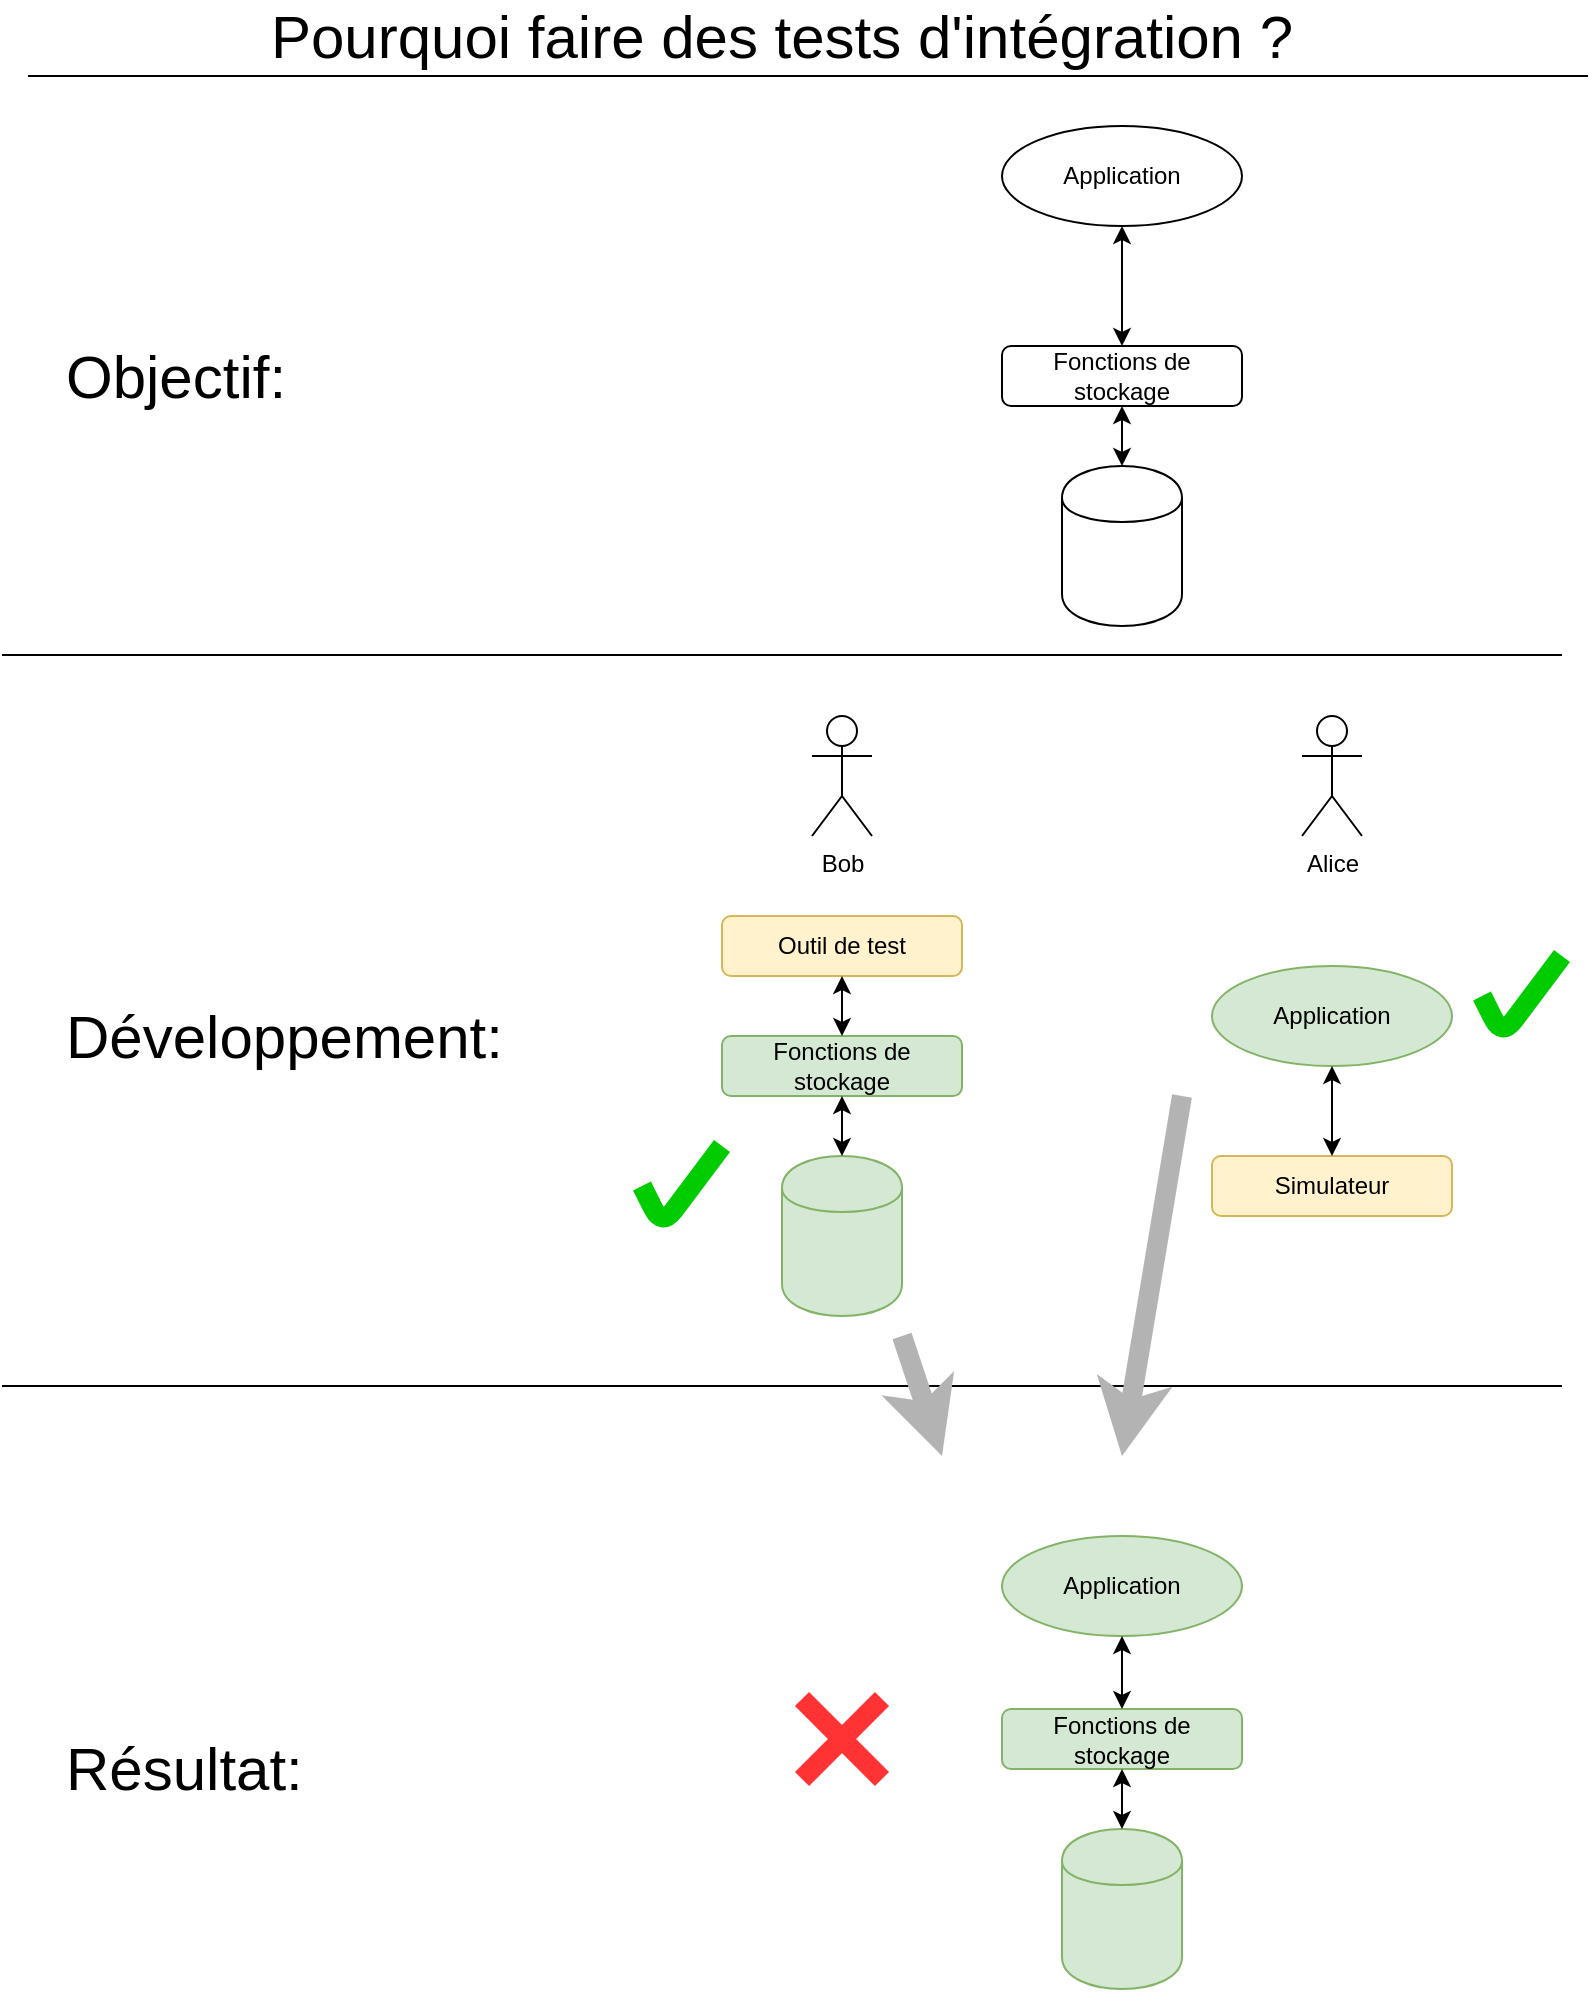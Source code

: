 <mxfile version="12.1.7" type="device" pages="1"><diagram id="DFM4eTQpOStsFr7oqYNd" name="Page-1"><mxGraphModel dx="2377" dy="1420" grid="1" gridSize="10" guides="1" tooltips="1" connect="1" arrows="1" fold="1" page="1" pageScale="1" pageWidth="827" pageHeight="1169" math="0" shadow="0"><root><mxCell id="0"/><mxCell id="1" parent="0"/><mxCell id="edpTuq2sN5SVtELrCdlM-1" value="Pourquoi faire des tests d'intégration ?" style="text;html=1;strokeColor=none;fillColor=none;align=center;verticalAlign=middle;whiteSpace=wrap;rounded=0;fontSize=30;" vertex="1" parent="1"><mxGeometry x="125" y="30" width="550" height="20" as="geometry"/></mxCell><mxCell id="edpTuq2sN5SVtELrCdlM-2" value="" style="shape=cylinder;whiteSpace=wrap;html=1;boundedLbl=1;backgroundOutline=1;" vertex="1" parent="1"><mxGeometry x="540" y="255" width="60" height="80" as="geometry"/></mxCell><mxCell id="edpTuq2sN5SVtELrCdlM-3" value="Application" style="ellipse;whiteSpace=wrap;html=1;" vertex="1" parent="1"><mxGeometry x="510" y="85" width="120" height="50" as="geometry"/></mxCell><mxCell id="edpTuq2sN5SVtELrCdlM-4" value="Fonctions de stockage" style="rounded=1;whiteSpace=wrap;html=1;" vertex="1" parent="1"><mxGeometry x="510" y="195" width="120" height="30" as="geometry"/></mxCell><mxCell id="edpTuq2sN5SVtELrCdlM-5" value="" style="endArrow=classic;startArrow=classic;html=1;" edge="1" parent="1" source="edpTuq2sN5SVtELrCdlM-2" target="edpTuq2sN5SVtELrCdlM-4"><mxGeometry width="50" height="50" relative="1" as="geometry"><mxPoint x="310" y="385" as="sourcePoint"/><mxPoint x="360" y="335" as="targetPoint"/></mxGeometry></mxCell><mxCell id="edpTuq2sN5SVtELrCdlM-6" value="" style="endArrow=classic;startArrow=classic;html=1;" edge="1" parent="1" source="edpTuq2sN5SVtELrCdlM-4" target="edpTuq2sN5SVtELrCdlM-3"><mxGeometry width="50" height="50" relative="1" as="geometry"><mxPoint x="310" y="405" as="sourcePoint"/><mxPoint x="360" y="355" as="targetPoint"/></mxGeometry></mxCell><mxCell id="edpTuq2sN5SVtELrCdlM-7" value="Bob" style="shape=umlActor;verticalLabelPosition=bottom;labelBackgroundColor=#ffffff;verticalAlign=top;html=1;outlineConnect=0;" vertex="1" parent="1"><mxGeometry x="415" y="380" width="30" height="60" as="geometry"/></mxCell><mxCell id="edpTuq2sN5SVtELrCdlM-8" value="Alice" style="shape=umlActor;verticalLabelPosition=bottom;labelBackgroundColor=#ffffff;verticalAlign=top;html=1;outlineConnect=0;" vertex="1" parent="1"><mxGeometry x="660" y="380" width="30" height="60" as="geometry"/></mxCell><mxCell id="edpTuq2sN5SVtELrCdlM-9" value="" style="shape=cylinder;whiteSpace=wrap;html=1;boundedLbl=1;backgroundOutline=1;fillColor=#d5e8d4;strokeColor=#82b366;" vertex="1" parent="1"><mxGeometry x="400" y="600" width="60" height="80" as="geometry"/></mxCell><mxCell id="edpTuq2sN5SVtELrCdlM-10" value="Fonctions de stockage" style="rounded=1;whiteSpace=wrap;html=1;fillColor=#d5e8d4;strokeColor=#82b366;" vertex="1" parent="1"><mxGeometry x="370" y="540" width="120" height="30" as="geometry"/></mxCell><mxCell id="edpTuq2sN5SVtELrCdlM-11" value="" style="endArrow=classic;startArrow=classic;html=1;fillColor=#d5e8d4;strokeColor=#000000;" edge="1" parent="1" source="edpTuq2sN5SVtELrCdlM-9" target="edpTuq2sN5SVtELrCdlM-10"><mxGeometry width="50" height="50" relative="1" as="geometry"><mxPoint x="170" y="730" as="sourcePoint"/><mxPoint x="220" y="680" as="targetPoint"/></mxGeometry></mxCell><mxCell id="edpTuq2sN5SVtELrCdlM-12" value="Application" style="ellipse;whiteSpace=wrap;html=1;fillColor=#d5e8d4;strokeColor=#82b366;" vertex="1" parent="1"><mxGeometry x="615" y="505" width="120" height="50" as="geometry"/></mxCell><mxCell id="edpTuq2sN5SVtELrCdlM-13" value="Simulateur" style="rounded=1;whiteSpace=wrap;html=1;fillColor=#fff2cc;strokeColor=#d6b656;" vertex="1" parent="1"><mxGeometry x="615" y="600" width="120" height="30" as="geometry"/></mxCell><mxCell id="edpTuq2sN5SVtELrCdlM-15" value="Outil de test" style="rounded=1;whiteSpace=wrap;html=1;fillColor=#fff2cc;strokeColor=#d6b656;" vertex="1" parent="1"><mxGeometry x="370" y="480" width="120" height="30" as="geometry"/></mxCell><mxCell id="edpTuq2sN5SVtELrCdlM-16" value="" style="endArrow=classic;startArrow=classic;html=1;" edge="1" parent="1" source="edpTuq2sN5SVtELrCdlM-10" target="edpTuq2sN5SVtELrCdlM-15"><mxGeometry width="50" height="50" relative="1" as="geometry"><mxPoint x="375" y="750" as="sourcePoint"/><mxPoint x="425" y="700" as="targetPoint"/></mxGeometry></mxCell><mxCell id="edpTuq2sN5SVtELrCdlM-17" value="" style="endArrow=classic;startArrow=classic;html=1;" edge="1" parent="1" source="edpTuq2sN5SVtELrCdlM-13" target="edpTuq2sN5SVtELrCdlM-12"><mxGeometry width="50" height="50" relative="1" as="geometry"><mxPoint x="200" y="740" as="sourcePoint"/><mxPoint x="250" y="690" as="targetPoint"/></mxGeometry></mxCell><mxCell id="edpTuq2sN5SVtELrCdlM-19" value="" style="shape=cylinder;whiteSpace=wrap;html=1;boundedLbl=1;backgroundOutline=1;fillColor=#d5e8d4;strokeColor=#82b366;" vertex="1" parent="1"><mxGeometry x="540" y="936.5" width="60" height="80" as="geometry"/></mxCell><mxCell id="edpTuq2sN5SVtELrCdlM-20" value="Fonctions de stockage" style="rounded=1;whiteSpace=wrap;html=1;fillColor=#d5e8d4;strokeColor=#82b366;" vertex="1" parent="1"><mxGeometry x="510" y="876.5" width="120" height="30" as="geometry"/></mxCell><mxCell id="edpTuq2sN5SVtELrCdlM-21" value="" style="endArrow=classic;startArrow=classic;html=1;fillColor=#d5e8d4;strokeColor=#000000;" edge="1" parent="1" source="edpTuq2sN5SVtELrCdlM-19" target="edpTuq2sN5SVtELrCdlM-20"><mxGeometry width="50" height="50" relative="1" as="geometry"><mxPoint x="310" y="1066.5" as="sourcePoint"/><mxPoint x="360" y="1016.5" as="targetPoint"/></mxGeometry></mxCell><mxCell id="edpTuq2sN5SVtELrCdlM-22" value="Application" style="ellipse;whiteSpace=wrap;html=1;fillColor=#d5e8d4;strokeColor=#82b366;" vertex="1" parent="1"><mxGeometry x="510" y="790" width="120" height="50" as="geometry"/></mxCell><mxCell id="edpTuq2sN5SVtELrCdlM-23" value="" style="endArrow=classic;startArrow=classic;html=1;" edge="1" parent="1" source="edpTuq2sN5SVtELrCdlM-20" target="edpTuq2sN5SVtELrCdlM-22"><mxGeometry width="50" height="50" relative="1" as="geometry"><mxPoint x="270" y="1086.5" as="sourcePoint"/><mxPoint x="320" y="1036.5" as="targetPoint"/></mxGeometry></mxCell><mxCell id="edpTuq2sN5SVtELrCdlM-24" value="Objectif:" style="text;html=1;strokeColor=none;fillColor=none;align=left;verticalAlign=middle;whiteSpace=wrap;rounded=0;fontSize=30;" vertex="1" parent="1"><mxGeometry x="40" y="200" width="155" height="20" as="geometry"/></mxCell><mxCell id="edpTuq2sN5SVtELrCdlM-26" value="" style="endArrow=none;html=1;strokeColor=#000000;fontSize=30;" edge="1" parent="1"><mxGeometry width="50" height="50" relative="1" as="geometry"><mxPoint x="23" y="60" as="sourcePoint"/><mxPoint x="803" y="60" as="targetPoint"/></mxGeometry></mxCell><mxCell id="edpTuq2sN5SVtELrCdlM-27" value="" style="endArrow=none;html=1;strokeColor=#000000;fontSize=30;" edge="1" parent="1"><mxGeometry width="50" height="50" relative="1" as="geometry"><mxPoint x="10" y="349.5" as="sourcePoint"/><mxPoint x="790" y="349.5" as="targetPoint"/></mxGeometry></mxCell><mxCell id="edpTuq2sN5SVtELrCdlM-28" value="Développement:" style="text;html=1;strokeColor=none;fillColor=none;align=left;verticalAlign=middle;whiteSpace=wrap;rounded=0;fontSize=30;" vertex="1" parent="1"><mxGeometry x="40" y="530" width="155" height="20" as="geometry"/></mxCell><mxCell id="edpTuq2sN5SVtELrCdlM-30" value="" style="endArrow=none;html=1;strokeColor=#000000;fontSize=30;" edge="1" parent="1"><mxGeometry width="50" height="50" relative="1" as="geometry"><mxPoint x="10" y="715" as="sourcePoint"/><mxPoint x="790" y="715" as="targetPoint"/></mxGeometry></mxCell><mxCell id="edpTuq2sN5SVtELrCdlM-31" value="Résultat:" style="text;html=1;strokeColor=none;fillColor=none;align=left;verticalAlign=middle;whiteSpace=wrap;rounded=0;fontSize=30;" vertex="1" parent="1"><mxGeometry x="40" y="895.5" width="155" height="20" as="geometry"/></mxCell><mxCell id="edpTuq2sN5SVtELrCdlM-32" value="" style="endArrow=none;html=1;strokeColor=#00CC00;fontSize=30;strokeWidth=10;" edge="1" parent="1"><mxGeometry width="50" height="50" relative="1" as="geometry"><mxPoint x="330" y="615" as="sourcePoint"/><mxPoint x="370" y="595" as="targetPoint"/><Array as="points"><mxPoint x="340" y="635"/></Array></mxGeometry></mxCell><mxCell id="edpTuq2sN5SVtELrCdlM-36" value="" style="endArrow=none;html=1;strokeColor=#00CC00;fontSize=30;strokeWidth=10;" edge="1" parent="1"><mxGeometry width="50" height="50" relative="1" as="geometry"><mxPoint x="750" y="520" as="sourcePoint"/><mxPoint x="790" y="500" as="targetPoint"/><Array as="points"><mxPoint x="760" y="540"/></Array></mxGeometry></mxCell><mxCell id="edpTuq2sN5SVtELrCdlM-37" value="" style="group" vertex="1" connectable="0" parent="1"><mxGeometry x="410" y="871.5" width="40" height="40" as="geometry"/></mxCell><mxCell id="edpTuq2sN5SVtELrCdlM-34" value="" style="endArrow=none;html=1;strokeColor=#FF3333;fontSize=30;strokeWidth=10;" edge="1" parent="edpTuq2sN5SVtELrCdlM-37"><mxGeometry width="50" height="50" relative="1" as="geometry"><mxPoint y="40" as="sourcePoint"/><mxPoint x="40" as="targetPoint"/></mxGeometry></mxCell><mxCell id="edpTuq2sN5SVtELrCdlM-35" value="" style="endArrow=none;html=1;strokeColor=#FF3333;fontSize=30;strokeWidth=10;" edge="1" parent="edpTuq2sN5SVtELrCdlM-37"><mxGeometry width="50" height="50" relative="1" as="geometry"><mxPoint x="40" y="40" as="sourcePoint"/><mxPoint as="targetPoint"/></mxGeometry></mxCell><mxCell id="edpTuq2sN5SVtELrCdlM-38" value="" style="endArrow=classic;html=1;strokeColor=#B3B3B3;strokeWidth=10;fontSize=30;" edge="1" parent="1"><mxGeometry width="50" height="50" relative="1" as="geometry"><mxPoint x="460" y="690" as="sourcePoint"/><mxPoint x="480" y="750" as="targetPoint"/></mxGeometry></mxCell><mxCell id="edpTuq2sN5SVtELrCdlM-39" value="" style="endArrow=classic;html=1;strokeColor=#B3B3B3;strokeWidth=10;fontSize=30;" edge="1" parent="1"><mxGeometry width="50" height="50" relative="1" as="geometry"><mxPoint x="600" y="570" as="sourcePoint"/><mxPoint x="570" y="750" as="targetPoint"/></mxGeometry></mxCell></root></mxGraphModel></diagram></mxfile>